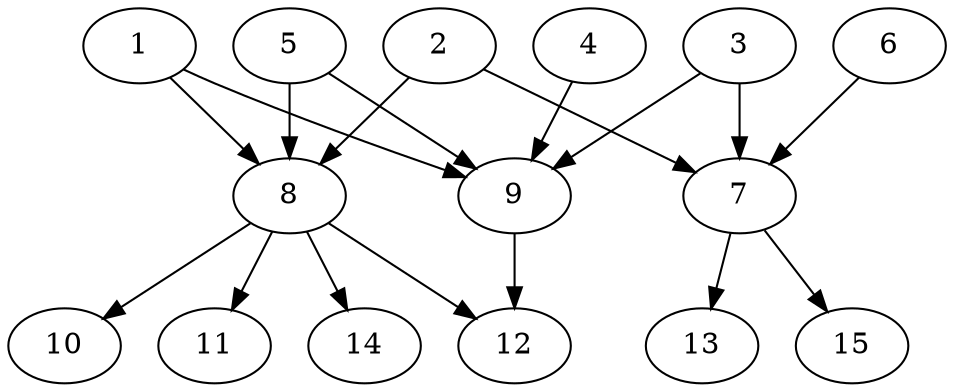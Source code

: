 // DAG automatically generated by daggen at Tue Aug  6 16:26:17 2019
// ./daggen --dot -n 15 --ccr 0.4 --fat 0.7 --regular 0.5 --density 0.6 --mindata 5242880 --maxdata 52428800 
digraph G {
  1 [size="73392640", alpha="0.09", expect_size="29357056"] 
  1 -> 8 [size ="29357056"]
  1 -> 9 [size ="29357056"]
  2 [size="59819520", alpha="0.07", expect_size="23927808"] 
  2 -> 7 [size ="23927808"]
  2 -> 8 [size ="23927808"]
  3 [size="57039360", alpha="0.01", expect_size="22815744"] 
  3 -> 7 [size ="22815744"]
  3 -> 9 [size ="22815744"]
  4 [size="24501760", alpha="0.03", expect_size="9800704"] 
  4 -> 9 [size ="9800704"]
  5 [size="119334400", alpha="0.04", expect_size="47733760"] 
  5 -> 8 [size ="47733760"]
  5 -> 9 [size ="47733760"]
  6 [size="34457600", alpha="0.17", expect_size="13783040"] 
  6 -> 7 [size ="13783040"]
  7 [size="45972480", alpha="0.18", expect_size="18388992"] 
  7 -> 13 [size ="18388992"]
  7 -> 15 [size ="18388992"]
  8 [size="48250880", alpha="0.09", expect_size="19300352"] 
  8 -> 10 [size ="19300352"]
  8 -> 11 [size ="19300352"]
  8 -> 12 [size ="19300352"]
  8 -> 14 [size ="19300352"]
  9 [size="31534080", alpha="0.02", expect_size="12613632"] 
  9 -> 12 [size ="12613632"]
  10 [size="69184000", alpha="0.03", expect_size="27673600"] 
  11 [size="60646400", alpha="0.08", expect_size="24258560"] 
  12 [size="113840640", alpha="0.19", expect_size="45536256"] 
  13 [size="38932480", alpha="0.17", expect_size="15572992"] 
  14 [size="42344960", alpha="0.14", expect_size="16937984"] 
  15 [size="60510720", alpha="0.16", expect_size="24204288"] 
}

